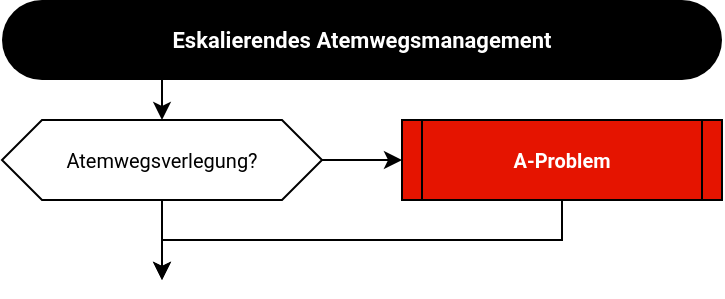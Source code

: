 <mxfile version="28.1.2">
  <diagram name="Seite-1" id="Ja2IVdMRkBDOTgbCthu4">
    <mxGraphModel dx="398" dy="473" grid="1" gridSize="10" guides="1" tooltips="1" connect="1" arrows="1" fold="1" page="1" pageScale="1" pageWidth="360" pageHeight="1200" math="0" shadow="0">
      <root>
        <mxCell id="0" />
        <mxCell id="1" parent="0" />
        <mxCell id="yHWT7IU4pxUufP5rQbJ7-15" style="edgeStyle=orthogonalEdgeStyle;rounded=0;orthogonalLoop=1;jettySize=auto;html=1;" edge="1" parent="1" source="yHWT7IU4pxUufP5rQbJ7-1" target="yHWT7IU4pxUufP5rQbJ7-2">
          <mxGeometry relative="1" as="geometry">
            <Array as="points">
              <mxPoint x="80" y="50" />
              <mxPoint x="80" y="50" />
            </Array>
          </mxGeometry>
        </mxCell>
        <mxCell id="yHWT7IU4pxUufP5rQbJ7-1" value="Eskalierendes Atemwegsmanagement" style="rounded=1;whiteSpace=wrap;html=1;fillColor=#000000;fontColor=#ffffff;strokeColor=none;fillStyle=auto;fontFamily=&quot;Roboto&quot;, &quot;Helvetica Neue&quot;, sans-serif; &quot;Helvetia Neue&quot;;glass=0;shadow=0;arcSize=50;fontStyle=1;fontSize=11;" vertex="1" parent="1">
          <mxGeometry width="360" height="40" as="geometry" />
        </mxCell>
        <mxCell id="yHWT7IU4pxUufP5rQbJ7-16" style="edgeStyle=orthogonalEdgeStyle;rounded=0;orthogonalLoop=1;jettySize=auto;html=1;" edge="1" parent="1" source="yHWT7IU4pxUufP5rQbJ7-2" target="yHWT7IU4pxUufP5rQbJ7-3">
          <mxGeometry relative="1" as="geometry" />
        </mxCell>
        <mxCell id="yHWT7IU4pxUufP5rQbJ7-17" value="" style="edgeStyle=orthogonalEdgeStyle;rounded=0;orthogonalLoop=1;jettySize=auto;html=1;" edge="1" parent="1" source="yHWT7IU4pxUufP5rQbJ7-2">
          <mxGeometry relative="1" as="geometry">
            <mxPoint x="80" y="140" as="targetPoint" />
          </mxGeometry>
        </mxCell>
        <mxCell id="yHWT7IU4pxUufP5rQbJ7-2" value="Atemwegsverlegung?" style="shape=hexagon;perimeter=hexagonPerimeter2;whiteSpace=wrap;html=1;fixedSize=1;fontFamily=&quot;Roboto&quot;, &quot;Helvetica Neue&quot;, sans-serif;fontSize=10;fontStyle=0;fillColor=default;" vertex="1" parent="1">
          <mxGeometry y="60" width="160" height="40" as="geometry" />
        </mxCell>
        <mxCell id="yHWT7IU4pxUufP5rQbJ7-19" style="edgeStyle=orthogonalEdgeStyle;rounded=0;orthogonalLoop=1;jettySize=auto;html=1;entryX=0.5;entryY=0;entryDx=0;entryDy=0;" edge="1" parent="1" source="yHWT7IU4pxUufP5rQbJ7-3">
          <mxGeometry relative="1" as="geometry">
            <mxPoint x="80" y="140" as="targetPoint" />
            <Array as="points">
              <mxPoint x="280" y="120" />
              <mxPoint x="80" y="120" />
            </Array>
          </mxGeometry>
        </mxCell>
        <UserObject label="A-Problem" link="/tabs/meds/dimetinden" id="yHWT7IU4pxUufP5rQbJ7-3">
          <mxCell style="shape=process;whiteSpace=wrap;html=1;backgroundOutline=1;size=0.062;fillColor=#e51400;strokeColor=default;fontSize=10;glass=0;rounded=0;fontColor=#ffffff;fontFamily=&quot;Roboto&quot;, &quot;Helvetica Neue&quot;, sans-serif;fontStyle=1" vertex="1" parent="1">
            <mxGeometry x="200" y="60" width="160" height="40" as="geometry" />
          </mxCell>
        </UserObject>
      </root>
    </mxGraphModel>
  </diagram>
</mxfile>
